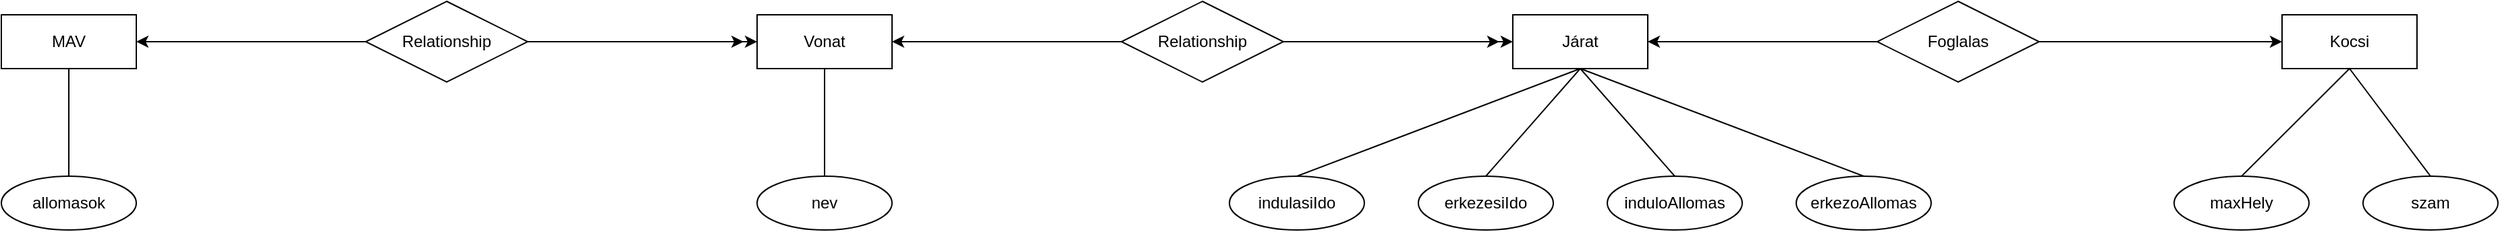 <mxfile version="20.5.1" type="device"><diagram id="R2lEEEUBdFMjLlhIrx00" name="Page-1"><mxGraphModel dx="4166" dy="1631" grid="1" gridSize="10" guides="1" tooltips="1" connect="1" arrows="1" fold="1" page="0" pageScale="1" pageWidth="850" pageHeight="1100" math="0" shadow="0" extFonts="Permanent Marker^https://fonts.googleapis.com/css?family=Permanent+Marker"><root><mxCell id="0"/><mxCell id="1" parent="0"/><mxCell id="2vP3Zp04QjuushTV43Sp-14" value="MAV" style="whiteSpace=wrap;html=1;align=center;" parent="1" vertex="1"><mxGeometry x="-850" y="80" width="100" height="40" as="geometry"/></mxCell><mxCell id="2vP3Zp04QjuushTV43Sp-15" value="Kocsi" style="whiteSpace=wrap;html=1;align=center;" parent="1" vertex="1"><mxGeometry x="840" y="80" width="100" height="40" as="geometry"/></mxCell><mxCell id="2vP3Zp04QjuushTV43Sp-16" value="Vonat" style="whiteSpace=wrap;html=1;align=center;" parent="1" vertex="1"><mxGeometry x="-290" y="80" width="100" height="40" as="geometry"/></mxCell><mxCell id="2vP3Zp04QjuushTV43Sp-17" value="Járat" style="whiteSpace=wrap;html=1;align=center;" parent="1" vertex="1"><mxGeometry x="270" y="80" width="100" height="40" as="geometry"/></mxCell><mxCell id="2vP3Zp04QjuushTV43Sp-18" value="allomasok" style="ellipse;whiteSpace=wrap;html=1;align=center;" parent="1" vertex="1"><mxGeometry x="-850" y="200" width="100" height="40" as="geometry"/></mxCell><mxCell id="2vP3Zp04QjuushTV43Sp-19" value="" style="endArrow=none;html=1;rounded=0;exitX=0.5;exitY=0;exitDx=0;exitDy=0;entryX=0.5;entryY=1;entryDx=0;entryDy=0;" parent="1" source="2vP3Zp04QjuushTV43Sp-18" target="2vP3Zp04QjuushTV43Sp-14" edge="1"><mxGeometry relative="1" as="geometry"><mxPoint x="340" y="-90" as="sourcePoint"/><mxPoint x="-770" y="160" as="targetPoint"/></mxGeometry></mxCell><mxCell id="2vP3Zp04QjuushTV43Sp-20" value="nev" style="ellipse;whiteSpace=wrap;html=1;align=center;" parent="1" vertex="1"><mxGeometry x="-290" y="200" width="100" height="40" as="geometry"/></mxCell><mxCell id="2vP3Zp04QjuushTV43Sp-22" value="erkezoAllomas" style="ellipse;whiteSpace=wrap;html=1;align=center;" parent="1" vertex="1"><mxGeometry x="480" y="200" width="100" height="40" as="geometry"/></mxCell><mxCell id="2vP3Zp04QjuushTV43Sp-23" value="induloAllomas" style="ellipse;whiteSpace=wrap;html=1;align=center;" parent="1" vertex="1"><mxGeometry x="340" y="200" width="100" height="40" as="geometry"/></mxCell><mxCell id="2vP3Zp04QjuushTV43Sp-24" value="erkezesiIdo" style="ellipse;whiteSpace=wrap;html=1;align=center;" parent="1" vertex="1"><mxGeometry x="200" y="200" width="100" height="40" as="geometry"/></mxCell><mxCell id="2vP3Zp04QjuushTV43Sp-25" value="indulasiIdo" style="ellipse;whiteSpace=wrap;html=1;align=center;" parent="1" vertex="1"><mxGeometry x="60" y="200" width="100" height="40" as="geometry"/></mxCell><mxCell id="2vP3Zp04QjuushTV43Sp-26" value="" style="endArrow=none;html=1;rounded=0;exitX=0.5;exitY=1;exitDx=0;exitDy=0;entryX=0.5;entryY=0;entryDx=0;entryDy=0;" parent="1" source="2vP3Zp04QjuushTV43Sp-17" target="2vP3Zp04QjuushTV43Sp-25" edge="1"><mxGeometry relative="1" as="geometry"><mxPoint x="340" y="110" as="sourcePoint"/><mxPoint x="500" y="110" as="targetPoint"/></mxGeometry></mxCell><mxCell id="2vP3Zp04QjuushTV43Sp-27" value="" style="endArrow=none;html=1;rounded=0;exitX=0.5;exitY=1;exitDx=0;exitDy=0;entryX=0.5;entryY=0;entryDx=0;entryDy=0;" parent="1" source="2vP3Zp04QjuushTV43Sp-17" target="2vP3Zp04QjuushTV43Sp-24" edge="1"><mxGeometry relative="1" as="geometry"><mxPoint x="340" y="110" as="sourcePoint"/><mxPoint x="500" y="110" as="targetPoint"/></mxGeometry></mxCell><mxCell id="2vP3Zp04QjuushTV43Sp-28" value="" style="endArrow=none;html=1;rounded=0;exitX=0.5;exitY=1;exitDx=0;exitDy=0;entryX=0.5;entryY=0;entryDx=0;entryDy=0;" parent="1" source="2vP3Zp04QjuushTV43Sp-17" target="2vP3Zp04QjuushTV43Sp-23" edge="1"><mxGeometry relative="1" as="geometry"><mxPoint x="340" y="110" as="sourcePoint"/><mxPoint x="500" y="110" as="targetPoint"/></mxGeometry></mxCell><mxCell id="2vP3Zp04QjuushTV43Sp-29" value="" style="endArrow=none;html=1;rounded=0;exitX=0.5;exitY=1;exitDx=0;exitDy=0;entryX=0.5;entryY=0;entryDx=0;entryDy=0;" parent="1" source="2vP3Zp04QjuushTV43Sp-17" target="2vP3Zp04QjuushTV43Sp-22" edge="1"><mxGeometry relative="1" as="geometry"><mxPoint x="340" y="110" as="sourcePoint"/><mxPoint x="500" y="110" as="targetPoint"/></mxGeometry></mxCell><mxCell id="2vP3Zp04QjuushTV43Sp-31" value="maxHely" style="ellipse;whiteSpace=wrap;html=1;align=center;" parent="1" vertex="1"><mxGeometry x="760" y="200" width="100" height="40" as="geometry"/></mxCell><mxCell id="2vP3Zp04QjuushTV43Sp-33" value="szam" style="ellipse;whiteSpace=wrap;html=1;align=center;" parent="1" vertex="1"><mxGeometry x="900" y="200" width="100" height="40" as="geometry"/></mxCell><mxCell id="2vP3Zp04QjuushTV43Sp-36" value="Foglalas" style="shape=rhombus;perimeter=rhombusPerimeter;whiteSpace=wrap;html=1;align=center;" parent="1" vertex="1"><mxGeometry x="540" y="70" width="120" height="60" as="geometry"/></mxCell><mxCell id="2vP3Zp04QjuushTV43Sp-42" value="Relationship" style="shape=rhombus;perimeter=rhombusPerimeter;whiteSpace=wrap;html=1;align=center;" parent="1" vertex="1"><mxGeometry x="-20" y="70" width="120" height="60" as="geometry"/></mxCell><mxCell id="2vP3Zp04QjuushTV43Sp-48" value="Relationship" style="shape=rhombus;perimeter=rhombusPerimeter;whiteSpace=wrap;html=1;align=center;" parent="1" vertex="1"><mxGeometry x="-580" y="70" width="120" height="60" as="geometry"/></mxCell><mxCell id="MMNSHsmdB-kezFQy0TRz-1" value="" style="endArrow=none;html=1;rounded=0;exitX=0.5;exitY=0;exitDx=0;exitDy=0;entryX=0.5;entryY=1;entryDx=0;entryDy=0;" edge="1" parent="1" source="2vP3Zp04QjuushTV43Sp-20" target="2vP3Zp04QjuushTV43Sp-16"><mxGeometry width="50" height="50" relative="1" as="geometry"><mxPoint x="-150" y="220" as="sourcePoint"/><mxPoint x="-100" y="180" as="targetPoint"/></mxGeometry></mxCell><mxCell id="MMNSHsmdB-kezFQy0TRz-2" value="" style="endArrow=classic;html=1;rounded=0;exitX=1;exitY=0.5;exitDx=0;exitDy=0;entryX=0;entryY=0.5;entryDx=0;entryDy=0;" edge="1" parent="1" source="2vP3Zp04QjuushTV43Sp-48" target="2vP3Zp04QjuushTV43Sp-16"><mxGeometry width="50" height="50" relative="1" as="geometry"><mxPoint x="-110" y="-120" as="sourcePoint"/><mxPoint x="-60" y="-170" as="targetPoint"/></mxGeometry></mxCell><mxCell id="MMNSHsmdB-kezFQy0TRz-3" value="" style="endArrow=classic;html=1;rounded=0;exitX=1;exitY=0.5;exitDx=0;exitDy=0;" edge="1" parent="1" source="2vP3Zp04QjuushTV43Sp-48"><mxGeometry width="50" height="50" relative="1" as="geometry"><mxPoint x="-110" as="sourcePoint"/><mxPoint x="-300" y="100" as="targetPoint"/></mxGeometry></mxCell><mxCell id="MMNSHsmdB-kezFQy0TRz-4" value="" style="endArrow=classic;html=1;rounded=0;exitX=0;exitY=0.5;exitDx=0;exitDy=0;entryX=1;entryY=0.5;entryDx=0;entryDy=0;" edge="1" parent="1" source="2vP3Zp04QjuushTV43Sp-48" target="2vP3Zp04QjuushTV43Sp-14"><mxGeometry width="50" height="50" relative="1" as="geometry"><mxPoint x="-110" y="-250" as="sourcePoint"/><mxPoint x="-60" y="-300" as="targetPoint"/></mxGeometry></mxCell><mxCell id="MMNSHsmdB-kezFQy0TRz-5" value="" style="endArrow=classic;html=1;rounded=0;exitX=0;exitY=0.5;exitDx=0;exitDy=0;entryX=1;entryY=0.5;entryDx=0;entryDy=0;" edge="1" parent="1" source="2vP3Zp04QjuushTV43Sp-42" target="2vP3Zp04QjuushTV43Sp-16"><mxGeometry width="50" height="50" relative="1" as="geometry"><mxPoint x="-110" y="60" as="sourcePoint"/><mxPoint x="-60" y="10" as="targetPoint"/></mxGeometry></mxCell><mxCell id="MMNSHsmdB-kezFQy0TRz-6" value="" style="endArrow=classic;html=1;rounded=0;exitX=1;exitY=0.5;exitDx=0;exitDy=0;entryX=0;entryY=0.5;entryDx=0;entryDy=0;" edge="1" parent="1" source="2vP3Zp04QjuushTV43Sp-42" target="2vP3Zp04QjuushTV43Sp-17"><mxGeometry width="50" height="50" relative="1" as="geometry"><mxPoint x="290" y="60" as="sourcePoint"/><mxPoint x="340" y="10" as="targetPoint"/></mxGeometry></mxCell><mxCell id="MMNSHsmdB-kezFQy0TRz-7" value="" style="endArrow=classic;html=1;rounded=0;exitX=1;exitY=0.5;exitDx=0;exitDy=0;" edge="1" parent="1" source="2vP3Zp04QjuushTV43Sp-42"><mxGeometry width="50" height="50" relative="1" as="geometry"><mxPoint x="290" y="60" as="sourcePoint"/><mxPoint x="260" y="100" as="targetPoint"/></mxGeometry></mxCell><mxCell id="MMNSHsmdB-kezFQy0TRz-8" value="" style="endArrow=classic;html=1;rounded=0;exitX=0;exitY=0.5;exitDx=0;exitDy=0;entryX=1;entryY=0.5;entryDx=0;entryDy=0;" edge="1" parent="1" source="2vP3Zp04QjuushTV43Sp-36" target="2vP3Zp04QjuushTV43Sp-17"><mxGeometry width="50" height="50" relative="1" as="geometry"><mxPoint x="520" y="180" as="sourcePoint"/><mxPoint x="570" y="130" as="targetPoint"/></mxGeometry></mxCell><mxCell id="MMNSHsmdB-kezFQy0TRz-9" value="" style="endArrow=classic;html=1;rounded=0;exitX=1;exitY=0.5;exitDx=0;exitDy=0;entryX=0;entryY=0.5;entryDx=0;entryDy=0;" edge="1" parent="1" source="2vP3Zp04QjuushTV43Sp-36" target="2vP3Zp04QjuushTV43Sp-15"><mxGeometry width="50" height="50" relative="1" as="geometry"><mxPoint x="740" y="180" as="sourcePoint"/><mxPoint x="790" y="130" as="targetPoint"/></mxGeometry></mxCell><mxCell id="MMNSHsmdB-kezFQy0TRz-10" value="" style="endArrow=none;html=1;rounded=0;exitX=0.5;exitY=0;exitDx=0;exitDy=0;entryX=0.5;entryY=1;entryDx=0;entryDy=0;" edge="1" parent="1" source="2vP3Zp04QjuushTV43Sp-31" target="2vP3Zp04QjuushTV43Sp-15"><mxGeometry width="50" height="50" relative="1" as="geometry"><mxPoint x="870" y="180" as="sourcePoint"/><mxPoint x="920" y="130" as="targetPoint"/></mxGeometry></mxCell><mxCell id="MMNSHsmdB-kezFQy0TRz-11" value="" style="endArrow=none;html=1;rounded=0;exitX=0.5;exitY=0;exitDx=0;exitDy=0;entryX=0.5;entryY=1;entryDx=0;entryDy=0;" edge="1" parent="1" source="2vP3Zp04QjuushTV43Sp-33" target="2vP3Zp04QjuushTV43Sp-15"><mxGeometry width="50" height="50" relative="1" as="geometry"><mxPoint x="870" y="180" as="sourcePoint"/><mxPoint x="920" y="130" as="targetPoint"/></mxGeometry></mxCell></root></mxGraphModel></diagram></mxfile>